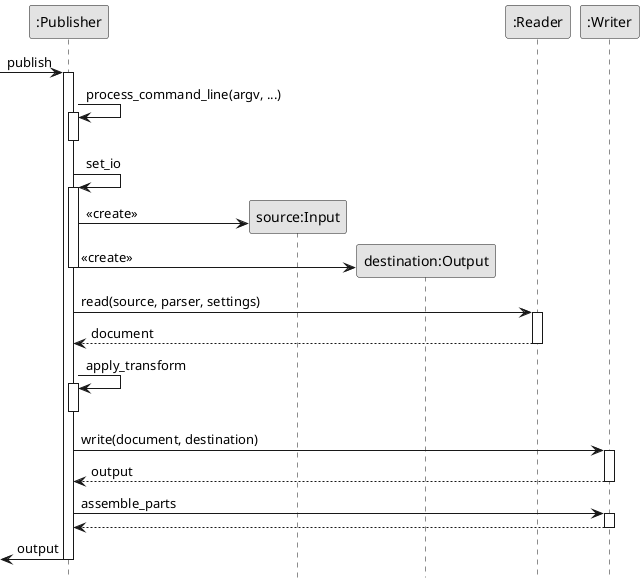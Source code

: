 ' docutils-publisher-sd.pu
@startuml

hide footbox
skinparam monochrome true

participant ":Publisher" as Publisher

[-> Publisher : publish
activate Publisher

' self.process_command_line
Publisher -> Publisher: process_command_line(argv, ...)
activate Publisher
deactivate Publisher

' self.set_io
Publisher -> Publisher: set_io
activate Publisher
create "source:Input" as Input
Publisher -> Input : <<create>>
create "destination:Output" as Output
Publisher -> Output : <<create>>
deactivate Publisher

' self.reader.read
Publisher -> ":Reader" as Reader : read(source, parser, settings)
activate Reader
Reader --> Publisher : document
deactivate Reader

' self.apply_transform
Publisher -> Publisher: apply_transform
activate Publisher
deactivate Publisher

' self.writer.write
Publisher -> ":Writer" as Writer : write(document, destination)
activate Writer
Writer --> Publisher : output
deactivate Writer

' self.writer.assemble_parts
Publisher -> Writer: assemble_parts
activate Writer
Writer --> Publisher
deactivate Writer

[<- Publisher : output
deactivate Publisher

@enduml
